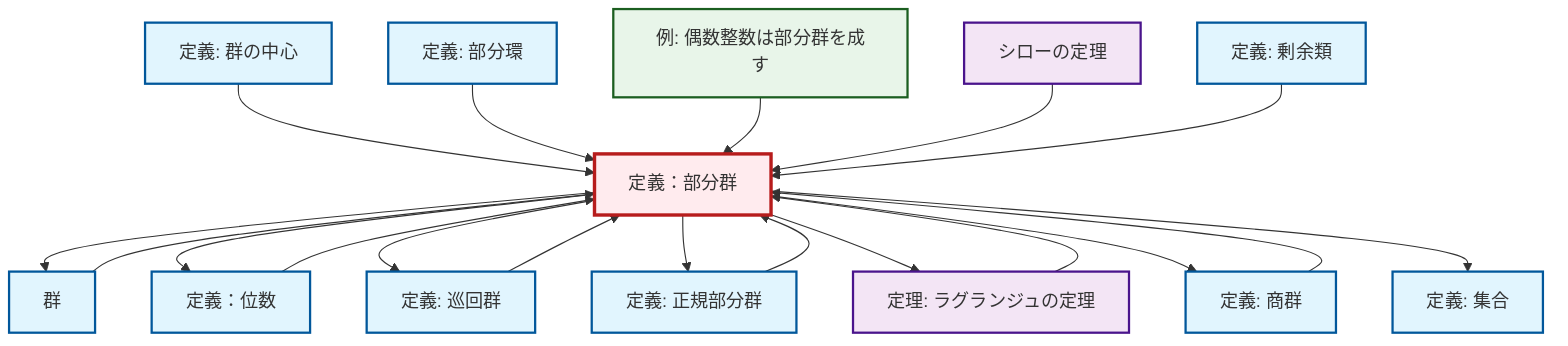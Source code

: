 graph TD
    classDef definition fill:#e1f5fe,stroke:#01579b,stroke-width:2px
    classDef theorem fill:#f3e5f5,stroke:#4a148c,stroke-width:2px
    classDef axiom fill:#fff3e0,stroke:#e65100,stroke-width:2px
    classDef example fill:#e8f5e9,stroke:#1b5e20,stroke-width:2px
    classDef current fill:#ffebee,stroke:#b71c1c,stroke-width:3px
    thm-sylow["シローの定理"]:::theorem
    def-coset["定義: 剰余類"]:::definition
    def-set["定義: 集合"]:::definition
    def-quotient-group["定義: 商群"]:::definition
    thm-lagrange["定理: ラグランジュの定理"]:::theorem
    def-subring["定義: 部分環"]:::definition
    def-subgroup["定義：部分群"]:::definition
    def-center-of-group["定義: 群の中心"]:::definition
    def-order["定義：位数"]:::definition
    def-group["群"]:::definition
    ex-even-integers-subgroup["例: 偶数整数は部分群を成す"]:::example
    def-cyclic-group["定義: 巡回群"]:::definition
    def-normal-subgroup["定義: 正規部分群"]:::definition
    def-subgroup --> def-group
    def-cyclic-group --> def-subgroup
    def-quotient-group --> def-subgroup
    def-normal-subgroup --> def-subgroup
    def-subgroup --> def-order
    def-center-of-group --> def-subgroup
    def-subring --> def-subgroup
    def-subgroup --> def-cyclic-group
    def-order --> def-subgroup
    def-subgroup --> def-normal-subgroup
    def-group --> def-subgroup
    def-subgroup --> thm-lagrange
    ex-even-integers-subgroup --> def-subgroup
    def-subgroup --> def-quotient-group
    thm-lagrange --> def-subgroup
    thm-sylow --> def-subgroup
    def-coset --> def-subgroup
    def-subgroup --> def-set
    class def-subgroup current